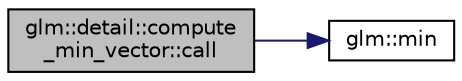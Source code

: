 digraph "glm::detail::compute_min_vector::call"
{
 // LATEX_PDF_SIZE
  edge [fontname="Helvetica",fontsize="10",labelfontname="Helvetica",labelfontsize="10"];
  node [fontname="Helvetica",fontsize="10",shape=record];
  rankdir="LR";
  Node1 [label="glm::detail::compute\l_min_vector::call",height=0.2,width=0.4,color="black", fillcolor="grey75", style="filled", fontcolor="black",tooltip=" "];
  Node1 -> Node2 [color="midnightblue",fontsize="10",style="solid",fontname="Helvetica"];
  Node2 [label="glm::min",height=0.2,width=0.4,color="black", fillcolor="white", style="filled",URL="$group__core__func__common.html#ga2c2bde1cec025b7ddff83c74a1113719",tooltip=" "];
}
